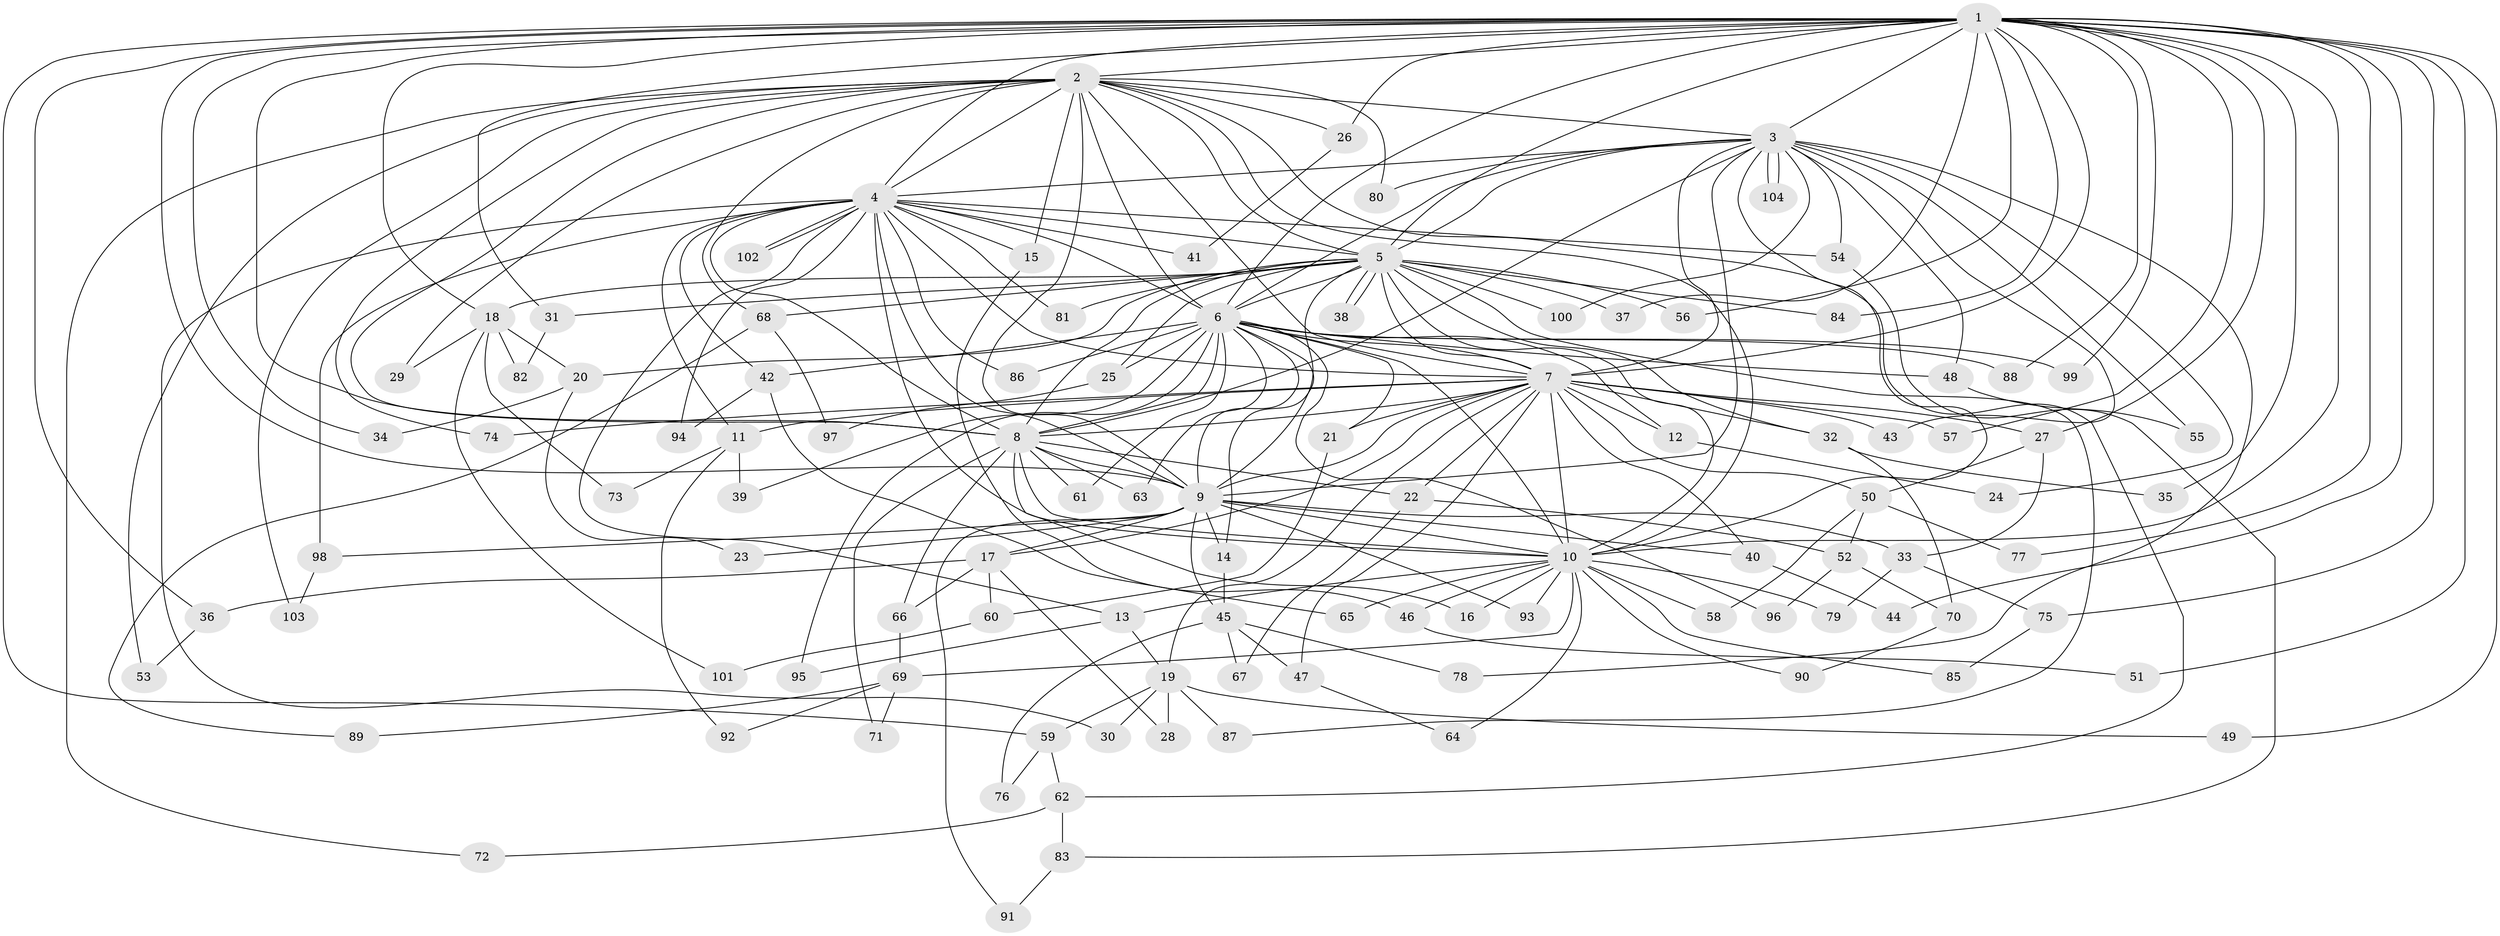 // Generated by graph-tools (version 1.1) at 2025/45/03/09/25 04:45:59]
// undirected, 104 vertices, 233 edges
graph export_dot {
graph [start="1"]
  node [color=gray90,style=filled];
  1;
  2;
  3;
  4;
  5;
  6;
  7;
  8;
  9;
  10;
  11;
  12;
  13;
  14;
  15;
  16;
  17;
  18;
  19;
  20;
  21;
  22;
  23;
  24;
  25;
  26;
  27;
  28;
  29;
  30;
  31;
  32;
  33;
  34;
  35;
  36;
  37;
  38;
  39;
  40;
  41;
  42;
  43;
  44;
  45;
  46;
  47;
  48;
  49;
  50;
  51;
  52;
  53;
  54;
  55;
  56;
  57;
  58;
  59;
  60;
  61;
  62;
  63;
  64;
  65;
  66;
  67;
  68;
  69;
  70;
  71;
  72;
  73;
  74;
  75;
  76;
  77;
  78;
  79;
  80;
  81;
  82;
  83;
  84;
  85;
  86;
  87;
  88;
  89;
  90;
  91;
  92;
  93;
  94;
  95;
  96;
  97;
  98;
  99;
  100;
  101;
  102;
  103;
  104;
  1 -- 2;
  1 -- 3;
  1 -- 4;
  1 -- 5;
  1 -- 6;
  1 -- 7;
  1 -- 8;
  1 -- 9;
  1 -- 10;
  1 -- 18;
  1 -- 26;
  1 -- 27;
  1 -- 31;
  1 -- 34;
  1 -- 35;
  1 -- 36;
  1 -- 37;
  1 -- 44;
  1 -- 49;
  1 -- 51;
  1 -- 56;
  1 -- 57;
  1 -- 59;
  1 -- 75;
  1 -- 77;
  1 -- 84;
  1 -- 88;
  1 -- 99;
  2 -- 3;
  2 -- 4;
  2 -- 5;
  2 -- 6;
  2 -- 7;
  2 -- 8;
  2 -- 9;
  2 -- 10;
  2 -- 15;
  2 -- 26;
  2 -- 29;
  2 -- 53;
  2 -- 62;
  2 -- 68;
  2 -- 72;
  2 -- 74;
  2 -- 80;
  2 -- 103;
  3 -- 4;
  3 -- 5;
  3 -- 6;
  3 -- 7;
  3 -- 8;
  3 -- 9;
  3 -- 10;
  3 -- 24;
  3 -- 43;
  3 -- 48;
  3 -- 54;
  3 -- 55;
  3 -- 78;
  3 -- 80;
  3 -- 100;
  3 -- 104;
  3 -- 104;
  4 -- 5;
  4 -- 6;
  4 -- 7;
  4 -- 8;
  4 -- 9;
  4 -- 10;
  4 -- 11;
  4 -- 13;
  4 -- 15;
  4 -- 30;
  4 -- 41;
  4 -- 42;
  4 -- 54;
  4 -- 81;
  4 -- 86;
  4 -- 94;
  4 -- 98;
  4 -- 102;
  4 -- 102;
  5 -- 6;
  5 -- 7;
  5 -- 8;
  5 -- 9;
  5 -- 10;
  5 -- 18;
  5 -- 20;
  5 -- 25;
  5 -- 31;
  5 -- 32;
  5 -- 37;
  5 -- 38;
  5 -- 38;
  5 -- 56;
  5 -- 68;
  5 -- 81;
  5 -- 84;
  5 -- 87;
  5 -- 100;
  6 -- 7;
  6 -- 8;
  6 -- 9;
  6 -- 10;
  6 -- 12;
  6 -- 14;
  6 -- 21;
  6 -- 25;
  6 -- 39;
  6 -- 42;
  6 -- 48;
  6 -- 61;
  6 -- 63;
  6 -- 86;
  6 -- 88;
  6 -- 95;
  6 -- 96;
  6 -- 99;
  7 -- 8;
  7 -- 9;
  7 -- 10;
  7 -- 11;
  7 -- 12;
  7 -- 17;
  7 -- 19;
  7 -- 21;
  7 -- 22;
  7 -- 27;
  7 -- 32;
  7 -- 40;
  7 -- 43;
  7 -- 47;
  7 -- 50;
  7 -- 57;
  7 -- 74;
  8 -- 9;
  8 -- 10;
  8 -- 16;
  8 -- 22;
  8 -- 61;
  8 -- 63;
  8 -- 66;
  8 -- 71;
  9 -- 10;
  9 -- 14;
  9 -- 17;
  9 -- 23;
  9 -- 33;
  9 -- 40;
  9 -- 45;
  9 -- 91;
  9 -- 93;
  9 -- 98;
  10 -- 13;
  10 -- 16;
  10 -- 46;
  10 -- 58;
  10 -- 64;
  10 -- 65;
  10 -- 69;
  10 -- 79;
  10 -- 85;
  10 -- 90;
  10 -- 93;
  11 -- 39;
  11 -- 73;
  11 -- 92;
  12 -- 24;
  13 -- 19;
  13 -- 95;
  14 -- 45;
  15 -- 46;
  17 -- 28;
  17 -- 36;
  17 -- 60;
  17 -- 66;
  18 -- 20;
  18 -- 29;
  18 -- 73;
  18 -- 82;
  18 -- 101;
  19 -- 28;
  19 -- 30;
  19 -- 49;
  19 -- 59;
  19 -- 87;
  20 -- 23;
  20 -- 34;
  21 -- 60;
  22 -- 52;
  22 -- 67;
  25 -- 97;
  26 -- 41;
  27 -- 33;
  27 -- 50;
  31 -- 82;
  32 -- 35;
  32 -- 70;
  33 -- 75;
  33 -- 79;
  36 -- 53;
  40 -- 44;
  42 -- 65;
  42 -- 94;
  45 -- 47;
  45 -- 67;
  45 -- 76;
  45 -- 78;
  46 -- 51;
  47 -- 64;
  48 -- 55;
  50 -- 52;
  50 -- 58;
  50 -- 77;
  52 -- 70;
  52 -- 96;
  54 -- 83;
  59 -- 62;
  59 -- 76;
  60 -- 101;
  62 -- 72;
  62 -- 83;
  66 -- 69;
  68 -- 89;
  68 -- 97;
  69 -- 71;
  69 -- 89;
  69 -- 92;
  70 -- 90;
  75 -- 85;
  83 -- 91;
  98 -- 103;
}
